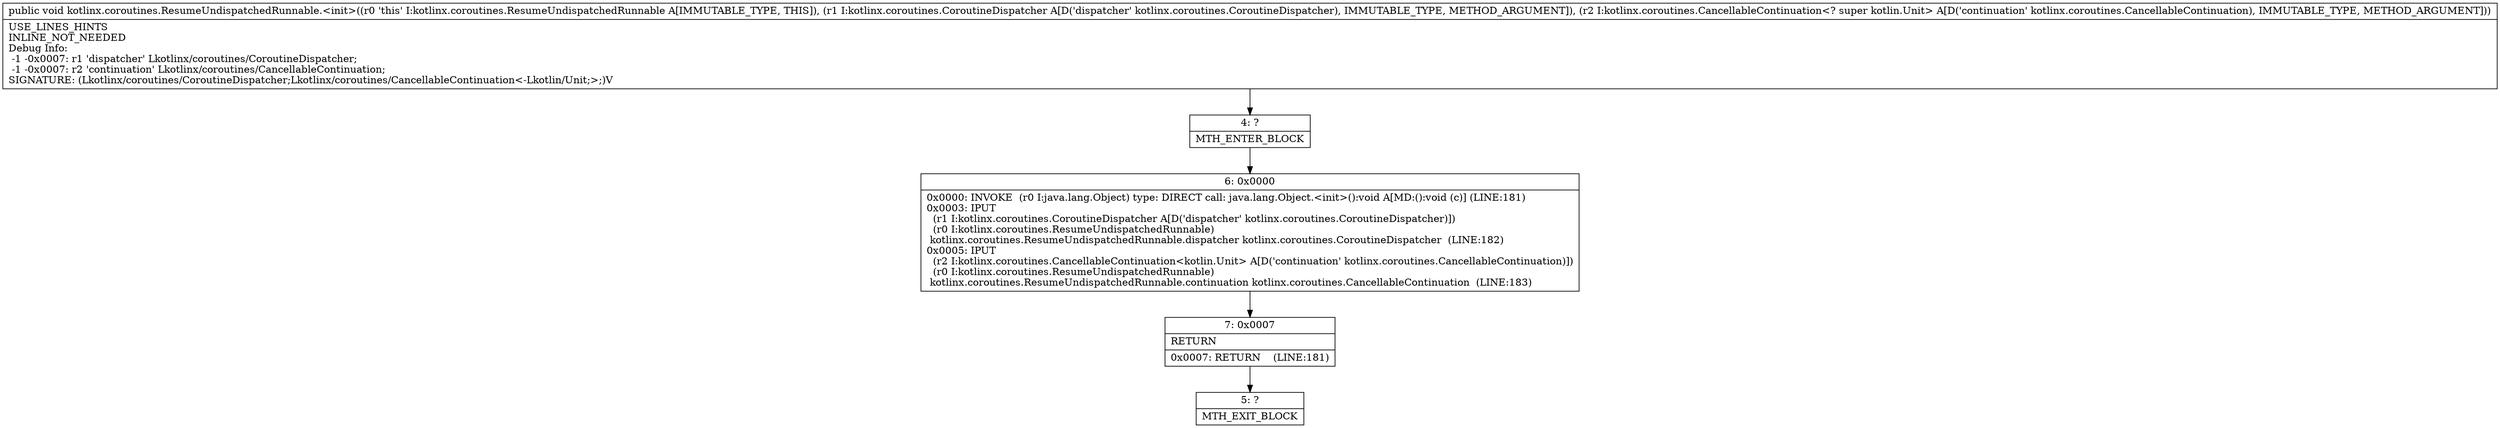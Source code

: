 digraph "CFG forkotlinx.coroutines.ResumeUndispatchedRunnable.\<init\>(Lkotlinx\/coroutines\/CoroutineDispatcher;Lkotlinx\/coroutines\/CancellableContinuation;)V" {
Node_4 [shape=record,label="{4\:\ ?|MTH_ENTER_BLOCK\l}"];
Node_6 [shape=record,label="{6\:\ 0x0000|0x0000: INVOKE  (r0 I:java.lang.Object) type: DIRECT call: java.lang.Object.\<init\>():void A[MD:():void (c)] (LINE:181)\l0x0003: IPUT  \l  (r1 I:kotlinx.coroutines.CoroutineDispatcher A[D('dispatcher' kotlinx.coroutines.CoroutineDispatcher)])\l  (r0 I:kotlinx.coroutines.ResumeUndispatchedRunnable)\l kotlinx.coroutines.ResumeUndispatchedRunnable.dispatcher kotlinx.coroutines.CoroutineDispatcher  (LINE:182)\l0x0005: IPUT  \l  (r2 I:kotlinx.coroutines.CancellableContinuation\<kotlin.Unit\> A[D('continuation' kotlinx.coroutines.CancellableContinuation)])\l  (r0 I:kotlinx.coroutines.ResumeUndispatchedRunnable)\l kotlinx.coroutines.ResumeUndispatchedRunnable.continuation kotlinx.coroutines.CancellableContinuation  (LINE:183)\l}"];
Node_7 [shape=record,label="{7\:\ 0x0007|RETURN\l|0x0007: RETURN    (LINE:181)\l}"];
Node_5 [shape=record,label="{5\:\ ?|MTH_EXIT_BLOCK\l}"];
MethodNode[shape=record,label="{public void kotlinx.coroutines.ResumeUndispatchedRunnable.\<init\>((r0 'this' I:kotlinx.coroutines.ResumeUndispatchedRunnable A[IMMUTABLE_TYPE, THIS]), (r1 I:kotlinx.coroutines.CoroutineDispatcher A[D('dispatcher' kotlinx.coroutines.CoroutineDispatcher), IMMUTABLE_TYPE, METHOD_ARGUMENT]), (r2 I:kotlinx.coroutines.CancellableContinuation\<? super kotlin.Unit\> A[D('continuation' kotlinx.coroutines.CancellableContinuation), IMMUTABLE_TYPE, METHOD_ARGUMENT]))  | USE_LINES_HINTS\lINLINE_NOT_NEEDED\lDebug Info:\l  \-1 \-0x0007: r1 'dispatcher' Lkotlinx\/coroutines\/CoroutineDispatcher;\l  \-1 \-0x0007: r2 'continuation' Lkotlinx\/coroutines\/CancellableContinuation;\lSIGNATURE: (Lkotlinx\/coroutines\/CoroutineDispatcher;Lkotlinx\/coroutines\/CancellableContinuation\<\-Lkotlin\/Unit;\>;)V\l}"];
MethodNode -> Node_4;Node_4 -> Node_6;
Node_6 -> Node_7;
Node_7 -> Node_5;
}

